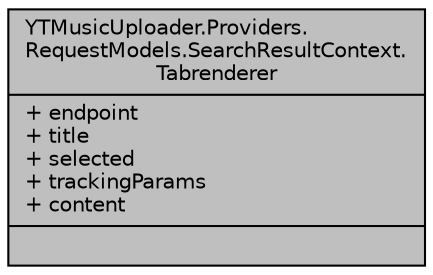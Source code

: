 digraph "YTMusicUploader.Providers.RequestModels.SearchResultContext.Tabrenderer"
{
 // LATEX_PDF_SIZE
  edge [fontname="Helvetica",fontsize="10",labelfontname="Helvetica",labelfontsize="10"];
  node [fontname="Helvetica",fontsize="10",shape=record];
  Node1 [label="{YTMusicUploader.Providers.\lRequestModels.SearchResultContext.\lTabrenderer\n|+ endpoint\l+ title\l+ selected\l+ trackingParams\l+ content\l|}",height=0.2,width=0.4,color="black", fillcolor="grey75", style="filled", fontcolor="black",tooltip=" "];
}
